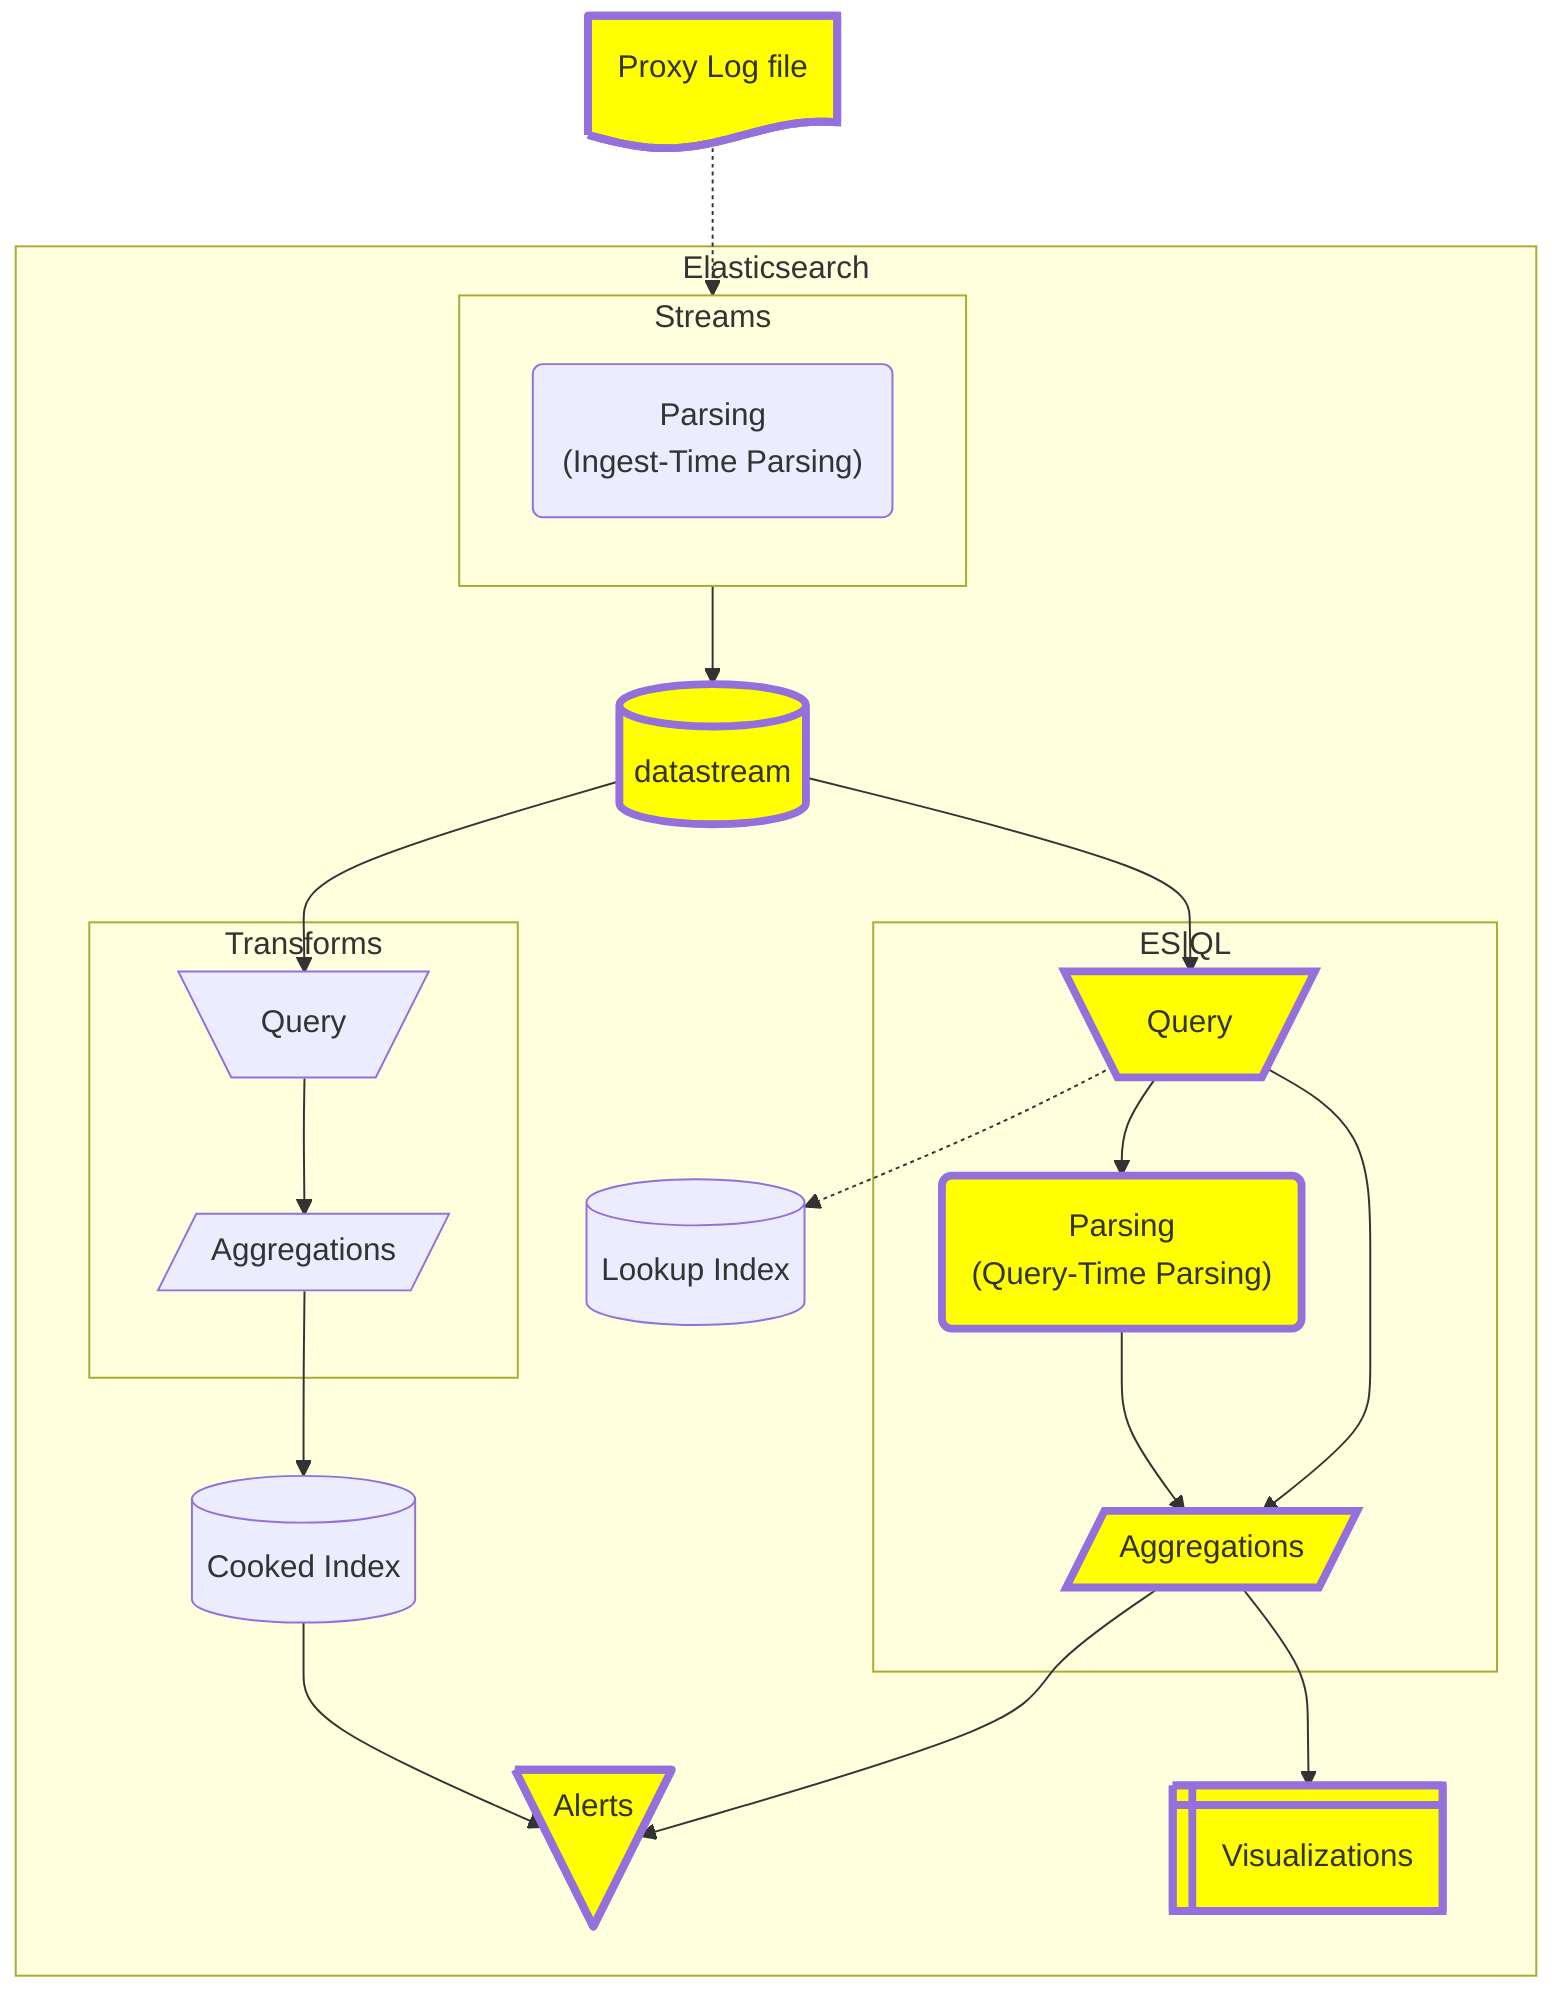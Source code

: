 flowchart TB
    style logfile fill:#ffff00,stroke-width:4px
    style datastream fill:#ffff00,stroke-width:4px

    %% style streams_parsing fill:#ffff00,stroke-width:4px

    style esql_query fill:#ffff00,stroke-width:4px
    %% style lookup_index fill:#ffff00,stroke-width:4px
    style esql_parse fill:#ffff00,stroke-width:4px
    style esql_agg fill:#ffff00,stroke-width:4px

    %% style transforms_query fill:#ffff00,stroke-width:4px
    %% style transforms_aggregations fill:#ffff00,stroke-width:4px
    %% style transforms_index fill:#ffff00,stroke-width:4px

    style alerts fill:#ffff00,stroke-width:4px
    style visualizations fill:#ffff00,stroke-width:4px

    subgraph elasticsearch[Elasticsearch]
        datastream@{shape: cyl}
        visualizations@{ shape: win-pane, label: "Visualizations" }
        lookup_index@{shape: cyl, label: "Lookup Index"}
        transforms_index@{shape: cyl, label: "Cooked Index"} 
        alerts@{ shape: manual-file, label: "Alerts"}
        
        subgraph streams["Streams"]
            streams_parsing("Parsing<br>(Ingest-Time Parsing)")
        end

        streams --> datastream

        subgraph esql["ES|QL"]
            esql_query[\Query/]
            esql_parse("Parsing<br>(Query-Time Parsing)")
            esql_agg[/Aggregations/]
            
            esql_query --> esql_parse
            esql_parse --> esql_agg
            esql_query --> esql_agg
        end

        datastream --> esql_query
        esql_query -.-> lookup_index

        subgraph Transforms
            transforms_query[\Query/]
            transforms_aggregations[/Aggregations/]

            transforms_query --> transforms_aggregations
        end

        transforms_aggregations --> transforms_index
        transforms_index --> alerts

        datastream --> transforms_query
        esql_agg --> visualizations
        esql_agg --> alerts
    end

    logfile@{ shape: doc, label: "Proxy Log file"}
    logfile -.-> streams
